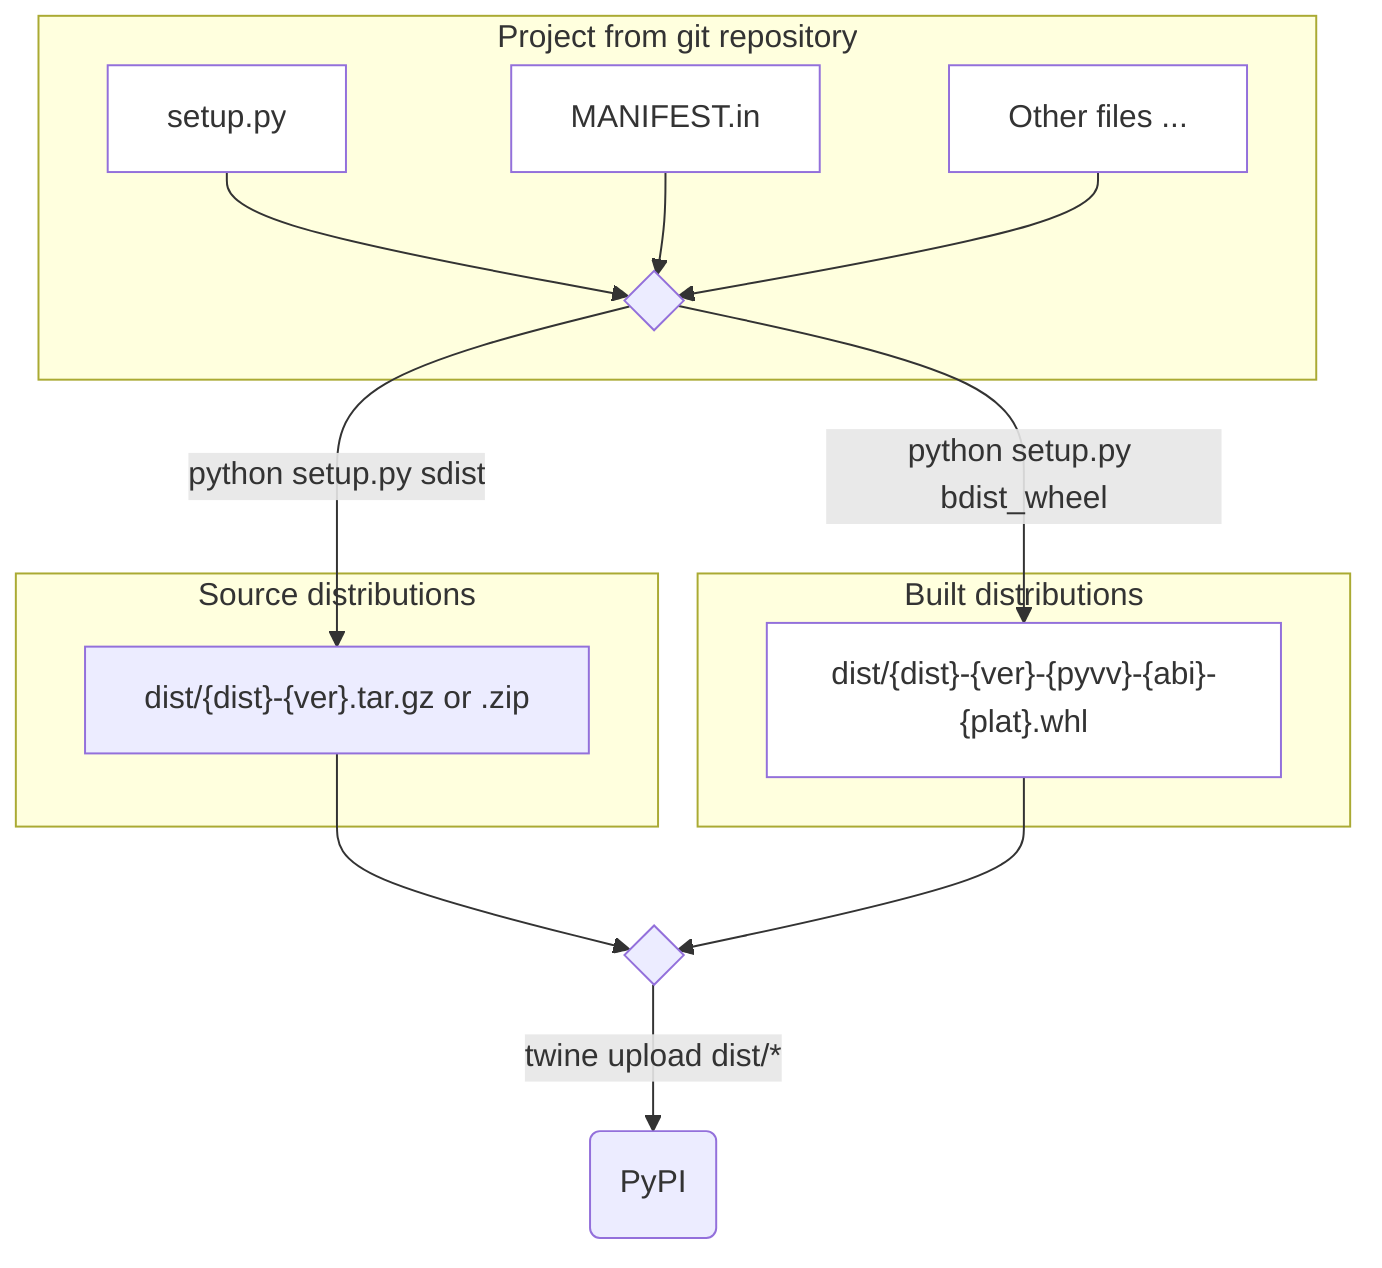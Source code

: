 graph TB
  classDef file fill:#fff

  subgraph Project from git repository
    setuppy["setup.py"]
    manifestin["MANIFEST.in"]
    otherfiles["Other files ..."]
    collect1{ }

    class setuppy,manifestin,otherfiles file
  end

  setuppy --> collect1
  manifestin --> collect1
  otherfiles --> collect1

  subgraph Source distributions
    sdist["dist/{dist}-{ver}.tar.gz or .zip"]
    collect1 -->|python setup.py sdist| sdist
  end
  subgraph Built distributions
    wheel["dist/{dist}-{ver}-{pyvv}-{abi}-{plat}.whl"]
    collect1 -->|python setup.py bdist_wheel| wheel
    class wheel file
  end

  collect2{ }
  pypi("PyPI")

  sdist --> collect2
  wheel --> collect2
  collect2 -->|twine upload dist/*| pypi